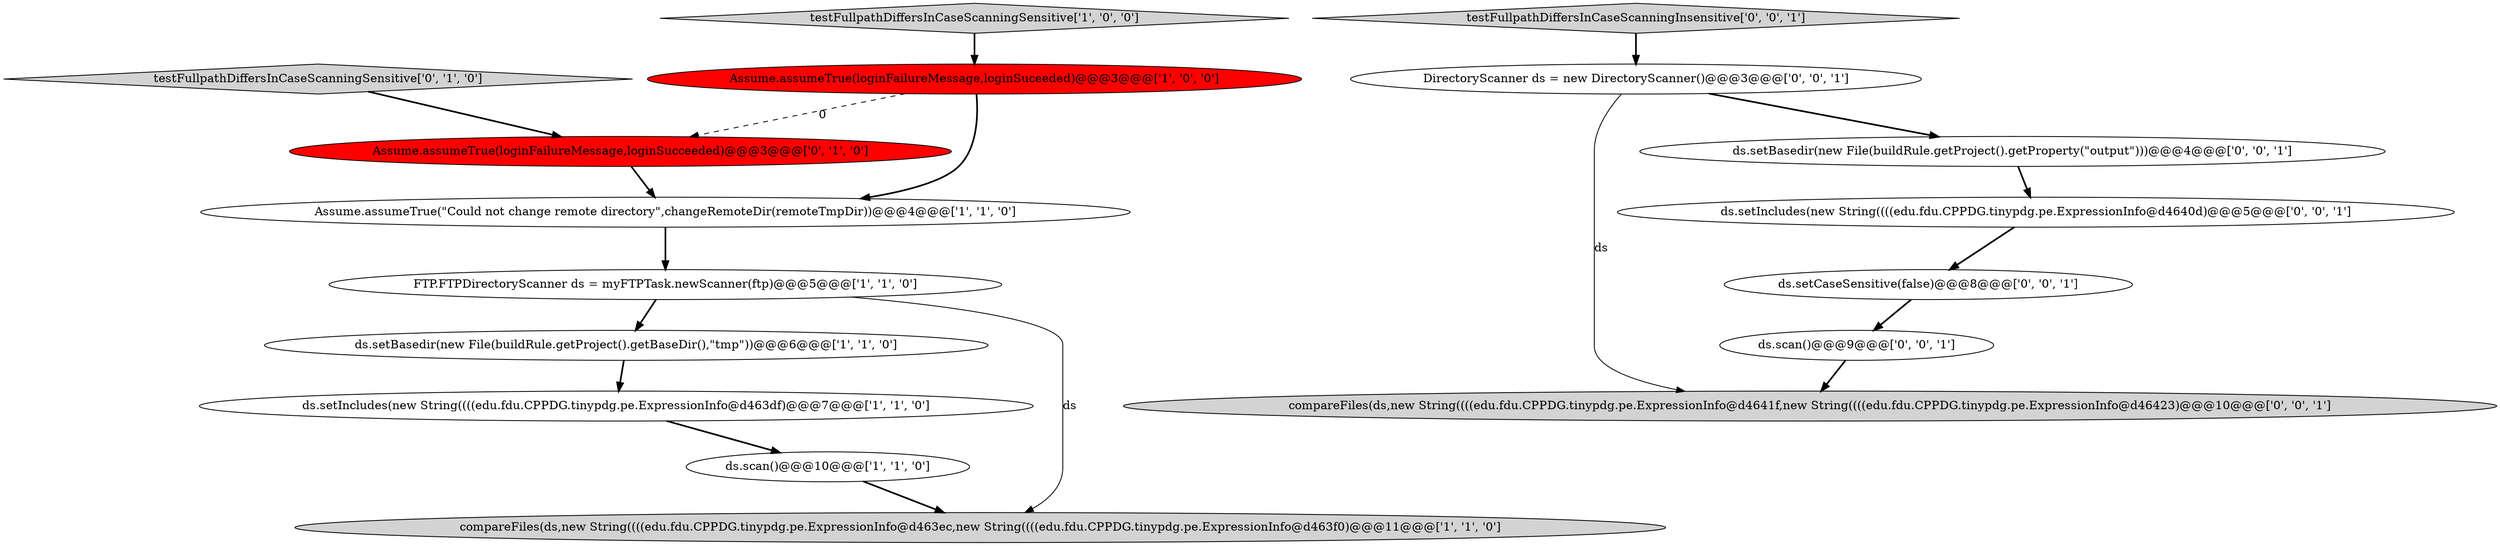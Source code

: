 digraph {
7 [style = filled, label = "ds.setIncludes(new String((((edu.fdu.CPPDG.tinypdg.pe.ExpressionInfo@d463df)@@@7@@@['1', '1', '0']", fillcolor = white, shape = ellipse image = "AAA0AAABBB1BBB"];
9 [style = filled, label = "testFullpathDiffersInCaseScanningSensitive['0', '1', '0']", fillcolor = lightgray, shape = diamond image = "AAA0AAABBB2BBB"];
1 [style = filled, label = "ds.scan()@@@10@@@['1', '1', '0']", fillcolor = white, shape = ellipse image = "AAA0AAABBB1BBB"];
11 [style = filled, label = "ds.scan()@@@9@@@['0', '0', '1']", fillcolor = white, shape = ellipse image = "AAA0AAABBB3BBB"];
16 [style = filled, label = "ds.setIncludes(new String((((edu.fdu.CPPDG.tinypdg.pe.ExpressionInfo@d4640d)@@@5@@@['0', '0', '1']", fillcolor = white, shape = ellipse image = "AAA0AAABBB3BBB"];
15 [style = filled, label = "testFullpathDiffersInCaseScanningInsensitive['0', '0', '1']", fillcolor = lightgray, shape = diamond image = "AAA0AAABBB3BBB"];
3 [style = filled, label = "Assume.assumeTrue(loginFailureMessage,loginSuceeded)@@@3@@@['1', '0', '0']", fillcolor = red, shape = ellipse image = "AAA1AAABBB1BBB"];
13 [style = filled, label = "ds.setCaseSensitive(false)@@@8@@@['0', '0', '1']", fillcolor = white, shape = ellipse image = "AAA0AAABBB3BBB"];
4 [style = filled, label = "ds.setBasedir(new File(buildRule.getProject().getBaseDir(),\"tmp\"))@@@6@@@['1', '1', '0']", fillcolor = white, shape = ellipse image = "AAA0AAABBB1BBB"];
0 [style = filled, label = "FTP.FTPDirectoryScanner ds = myFTPTask.newScanner(ftp)@@@5@@@['1', '1', '0']", fillcolor = white, shape = ellipse image = "AAA0AAABBB1BBB"];
10 [style = filled, label = "compareFiles(ds,new String((((edu.fdu.CPPDG.tinypdg.pe.ExpressionInfo@d4641f,new String((((edu.fdu.CPPDG.tinypdg.pe.ExpressionInfo@d46423)@@@10@@@['0', '0', '1']", fillcolor = lightgray, shape = ellipse image = "AAA0AAABBB3BBB"];
5 [style = filled, label = "compareFiles(ds,new String((((edu.fdu.CPPDG.tinypdg.pe.ExpressionInfo@d463ec,new String((((edu.fdu.CPPDG.tinypdg.pe.ExpressionInfo@d463f0)@@@11@@@['1', '1', '0']", fillcolor = lightgray, shape = ellipse image = "AAA0AAABBB1BBB"];
6 [style = filled, label = "Assume.assumeTrue(\"Could not change remote directory\",changeRemoteDir(remoteTmpDir))@@@4@@@['1', '1', '0']", fillcolor = white, shape = ellipse image = "AAA0AAABBB1BBB"];
8 [style = filled, label = "Assume.assumeTrue(loginFailureMessage,loginSucceeded)@@@3@@@['0', '1', '0']", fillcolor = red, shape = ellipse image = "AAA1AAABBB2BBB"];
14 [style = filled, label = "ds.setBasedir(new File(buildRule.getProject().getProperty(\"output\")))@@@4@@@['0', '0', '1']", fillcolor = white, shape = ellipse image = "AAA0AAABBB3BBB"];
12 [style = filled, label = "DirectoryScanner ds = new DirectoryScanner()@@@3@@@['0', '0', '1']", fillcolor = white, shape = ellipse image = "AAA0AAABBB3BBB"];
2 [style = filled, label = "testFullpathDiffersInCaseScanningSensitive['1', '0', '0']", fillcolor = lightgray, shape = diamond image = "AAA0AAABBB1BBB"];
1->5 [style = bold, label=""];
14->16 [style = bold, label=""];
3->8 [style = dashed, label="0"];
3->6 [style = bold, label=""];
16->13 [style = bold, label=""];
8->6 [style = bold, label=""];
6->0 [style = bold, label=""];
7->1 [style = bold, label=""];
15->12 [style = bold, label=""];
0->5 [style = solid, label="ds"];
9->8 [style = bold, label=""];
0->4 [style = bold, label=""];
11->10 [style = bold, label=""];
13->11 [style = bold, label=""];
12->10 [style = solid, label="ds"];
4->7 [style = bold, label=""];
2->3 [style = bold, label=""];
12->14 [style = bold, label=""];
}
